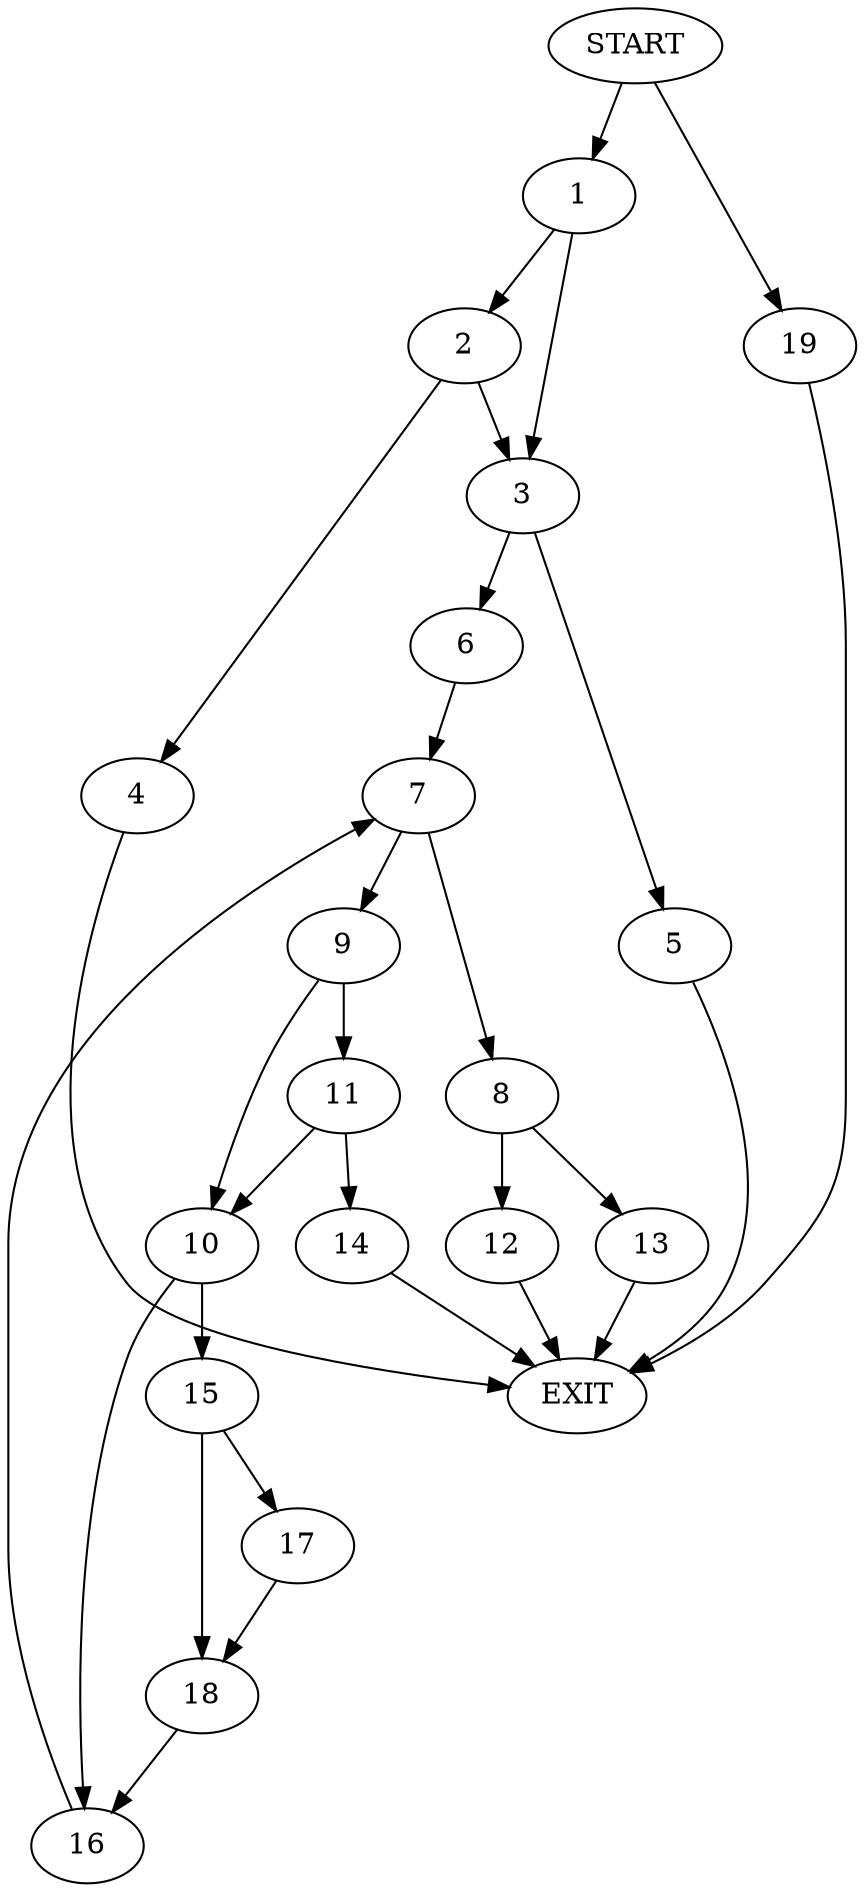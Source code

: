 digraph {
0 [label="START"]
20 [label="EXIT"]
0 -> 1
1 -> 2
1 -> 3
2 -> 3
2 -> 4
3 -> 5
3 -> 6
4 -> 20
5 -> 20
6 -> 7
7 -> 8
7 -> 9
9 -> 10
9 -> 11
8 -> 12
8 -> 13
11 -> 10
11 -> 14
10 -> 15
10 -> 16
14 -> 20
15 -> 17
15 -> 18
16 -> 7
17 -> 18
18 -> 16
13 -> 20
12 -> 20
0 -> 19
19 -> 20
}
